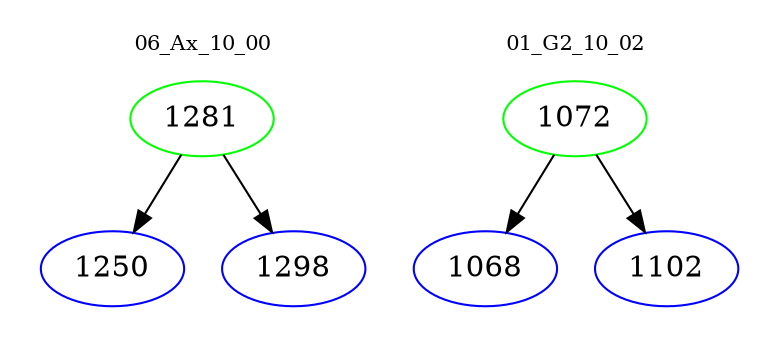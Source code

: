 digraph{
subgraph cluster_0 {
color = white
label = "06_Ax_10_00";
fontsize=10;
T0_1281 [label="1281", color="green"]
T0_1281 -> T0_1250 [color="black"]
T0_1250 [label="1250", color="blue"]
T0_1281 -> T0_1298 [color="black"]
T0_1298 [label="1298", color="blue"]
}
subgraph cluster_1 {
color = white
label = "01_G2_10_02";
fontsize=10;
T1_1072 [label="1072", color="green"]
T1_1072 -> T1_1068 [color="black"]
T1_1068 [label="1068", color="blue"]
T1_1072 -> T1_1102 [color="black"]
T1_1102 [label="1102", color="blue"]
}
}
